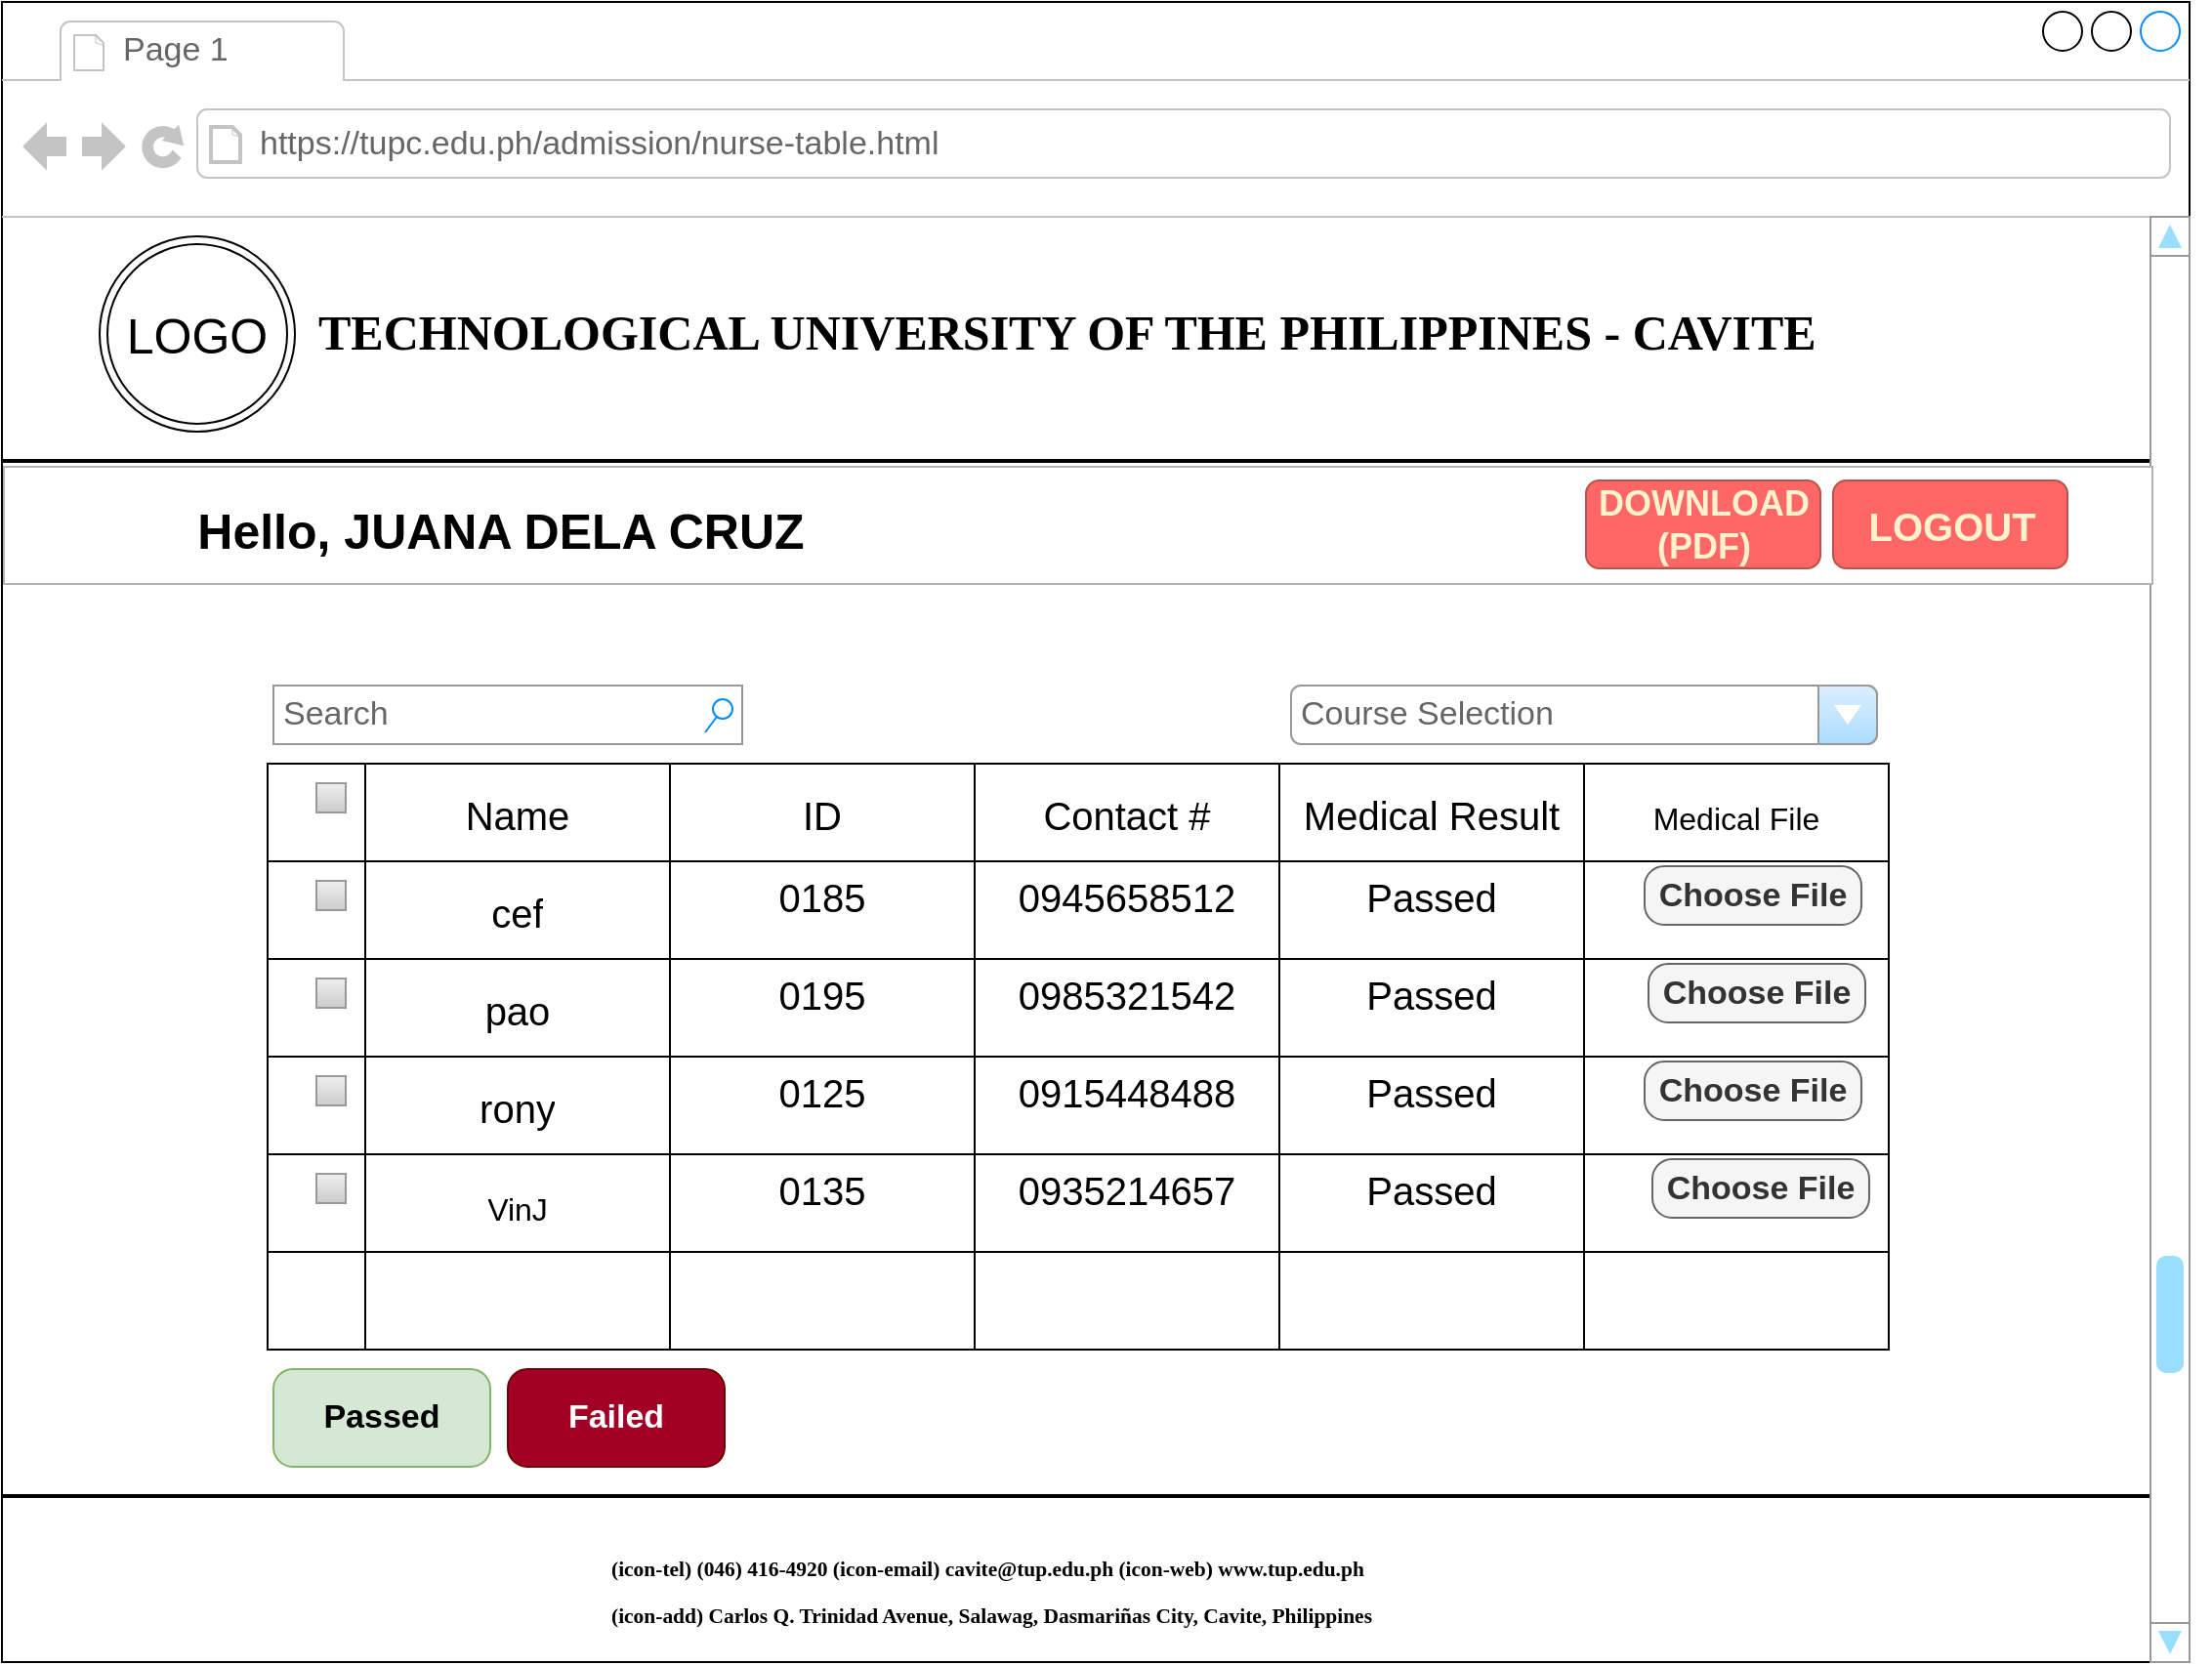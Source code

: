 <mxfile version="15.5.9" type="device"><diagram name="Page-1" id="03018318-947c-dd8e-b7a3-06fadd420f32"><mxGraphModel dx="3683" dy="827" grid="1" gridSize="10" guides="1" tooltips="1" connect="1" arrows="1" fold="1" page="1" pageScale="1" pageWidth="1100" pageHeight="850" background="none" math="0" shadow="0"><root><mxCell id="0"/><mxCell id="1" parent="0"/><mxCell id="MWz2SSnysqnN94QmjQE_-136" value="" style="strokeWidth=1;shadow=0;dashed=0;align=center;html=1;shape=mxgraph.mockup.containers.browserWindow;rSize=0;strokeColor2=#008cff;strokeColor3=#c4c4c4;mainText=,;recursiveResize=0;fontSize=25;spacing=1;" parent="1" vertex="1"><mxGeometry x="-1321" width="1120" height="850" as="geometry"/></mxCell><mxCell id="MWz2SSnysqnN94QmjQE_-137" value="" style="line;strokeWidth=2;html=1;fontSize=25;" parent="MWz2SSnysqnN94QmjQE_-136" vertex="1"><mxGeometry y="760" width="1100" height="10" as="geometry"/></mxCell><mxCell id="MWz2SSnysqnN94QmjQE_-138" value="Page 1" style="strokeWidth=1;shadow=0;dashed=0;align=center;html=1;shape=mxgraph.mockup.containers.anchor;fontSize=17;fontColor=#666666;align=left;" parent="MWz2SSnysqnN94QmjQE_-136" vertex="1"><mxGeometry x="60" y="12" width="110" height="26" as="geometry"/></mxCell><mxCell id="MWz2SSnysqnN94QmjQE_-139" value="https://tupc.edu.ph/admission/nurse-table.html" style="strokeWidth=1;shadow=0;dashed=0;align=center;html=1;shape=mxgraph.mockup.containers.anchor;rSize=0;fontSize=17;fontColor=#666666;align=left;" parent="MWz2SSnysqnN94QmjQE_-136" vertex="1"><mxGeometry x="130" y="60" width="250" height="26" as="geometry"/></mxCell><mxCell id="MWz2SSnysqnN94QmjQE_-140" value="&lt;h1&gt;&lt;b&gt;&lt;font style=&quot;font-size: 25px&quot;&gt;TECHNOLOGICAL UNIVERSITY OF THE PHILIPPINES - CAVITE&lt;/font&gt;&lt;/b&gt;&lt;/h1&gt;" style="text;html=1;points=[];align=left;verticalAlign=top;spacingTop=-4;fontSize=14;fontFamily=Verdana" parent="MWz2SSnysqnN94QmjQE_-136" vertex="1"><mxGeometry x="160" y="130" width="540" height="60" as="geometry"/></mxCell><mxCell id="MWz2SSnysqnN94QmjQE_-141" value="LOGO" style="ellipse;shape=doubleEllipse;whiteSpace=wrap;html=1;fontSize=25;" parent="MWz2SSnysqnN94QmjQE_-136" vertex="1"><mxGeometry x="50" y="120" width="100" height="100" as="geometry"/></mxCell><mxCell id="MWz2SSnysqnN94QmjQE_-142" value="" style="line;strokeWidth=2;html=1;fontSize=25;" parent="MWz2SSnysqnN94QmjQE_-136" vertex="1"><mxGeometry y="230" width="1100" height="10" as="geometry"/></mxCell><mxCell id="MWz2SSnysqnN94QmjQE_-143" value="" style="verticalLabelPosition=bottom;shadow=0;dashed=0;align=center;html=1;verticalAlign=top;strokeWidth=1;shape=mxgraph.mockup.navigation.scrollBar;strokeColor=#999999;barPos=20;fillColor2=#99ddff;strokeColor2=none;direction=north;fontSize=25;" parent="MWz2SSnysqnN94QmjQE_-136" vertex="1"><mxGeometry x="1100" y="110" width="30" height="740" as="geometry"/></mxCell><mxCell id="MWz2SSnysqnN94QmjQE_-144" value="&lt;span style=&quot;font-family: &amp;#34;euphemia&amp;#34; ; font-size: 10.72px ; font-weight: 700&quot;&gt;(icon-tel) (046) 416-4920 (icon-email) cavite@tup.edu.ph (icon-web) www.tup.edu.ph&lt;br&gt;&lt;/span&gt;&lt;span style=&quot;font-family: &amp;#34;euphemia&amp;#34; ; font-size: 10.72px ; font-weight: 700&quot;&gt;(icon-add) Carlos Q. Trinidad Avenue, Salawag, Dasmariñas City, Cavite, Philippines&lt;/span&gt;&lt;span style=&quot;font-family: &amp;#34;euphemia&amp;#34; ; font-size: 10.72px ; font-weight: 700&quot;&gt;&lt;br&gt;&lt;/span&gt;" style="rounded=0;whiteSpace=wrap;html=1;fontSize=20;strokeWidth=1;fillColor=none;align=left;verticalAlign=top;strokeColor=none;" parent="MWz2SSnysqnN94QmjQE_-136" vertex="1"><mxGeometry x="310" y="780" width="480" height="60" as="geometry"/></mxCell><mxCell id="MWz2SSnysqnN94QmjQE_-188" value="Search" style="strokeWidth=1;shadow=0;dashed=0;align=center;html=1;shape=mxgraph.mockup.forms.searchBox;strokeColor=#999999;mainText=;strokeColor2=#008cff;fontColor=#666666;fontSize=17;align=left;spacingLeft=3;rounded=0;fillColor=#FFFFFF;" parent="MWz2SSnysqnN94QmjQE_-136" vertex="1"><mxGeometry x="139" y="350" width="240" height="30" as="geometry"/></mxCell><mxCell id="MWz2SSnysqnN94QmjQE_-189" value="Course Selection" style="strokeWidth=1;shadow=0;dashed=0;align=center;html=1;shape=mxgraph.mockup.forms.comboBox;strokeColor=#999999;fillColor=#ddeeff;align=left;fillColor2=#aaddff;mainText=;fontColor=#666666;fontSize=17;spacingLeft=3;rounded=0;" parent="MWz2SSnysqnN94QmjQE_-136" vertex="1"><mxGeometry x="660" y="350" width="300" height="30" as="geometry"/></mxCell><mxCell id="MWz2SSnysqnN94QmjQE_-192" value="Passed" style="strokeWidth=1;shadow=0;dashed=0;align=center;html=1;shape=mxgraph.mockup.buttons.button;strokeColor=#82b366;mainText=;buttonStyle=round;fontSize=17;fontStyle=1;fillColor=#d5e8d4;whiteSpace=wrap;rounded=0;" parent="MWz2SSnysqnN94QmjQE_-136" vertex="1"><mxGeometry x="139" y="700" width="111" height="50" as="geometry"/></mxCell><mxCell id="MWz2SSnysqnN94QmjQE_-193" value="Failed" style="strokeWidth=1;shadow=0;dashed=0;align=center;html=1;shape=mxgraph.mockup.buttons.button;strokeColor=#6F0000;fontColor=#ffffff;mainText=;buttonStyle=round;fontSize=17;fontStyle=1;fillColor=#a20025;whiteSpace=wrap;rounded=0;" parent="MWz2SSnysqnN94QmjQE_-136" vertex="1"><mxGeometry x="259" y="700" width="111" height="50" as="geometry"/></mxCell><mxCell id="7sZFSnEQCvloOSyBGqn3-1" value="" style="rounded=0;whiteSpace=wrap;html=1;strokeColor=#B3B3B3;" parent="MWz2SSnysqnN94QmjQE_-136" vertex="1"><mxGeometry x="1" y="238" width="1100" height="60" as="geometry"/></mxCell><mxCell id="7sZFSnEQCvloOSyBGqn3-2" value="&lt;b&gt;&lt;font style=&quot;font-size: 25px&quot;&gt;Hello, JUANA DELA CRUZ&lt;/font&gt;&lt;/b&gt;" style="text;html=1;strokeColor=none;fillColor=none;align=center;verticalAlign=middle;whiteSpace=wrap;rounded=0;" parent="MWz2SSnysqnN94QmjQE_-136" vertex="1"><mxGeometry x="38.5" y="245" width="433" height="50" as="geometry"/></mxCell><mxCell id="7sZFSnEQCvloOSyBGqn3-3" value="&lt;b&gt;&lt;font color=&quot;#fff2cc&quot; style=&quot;font-size: 20px&quot;&gt;LOGOUT&lt;/font&gt;&lt;/b&gt;" style="rounded=1;fillColor=#FF6666;align=center;strokeColor=#b85450;html=1;fontSize=12;sketch=0;" parent="MWz2SSnysqnN94QmjQE_-136" vertex="1"><mxGeometry x="937.5" y="245" width="120" height="45" as="geometry"/></mxCell><mxCell id="sp8IKUOcCe6kQtSASdG6-18" value="&lt;font color=&quot;#fff2cc&quot;&gt;&lt;span style=&quot;font-size: 18px&quot;&gt;&lt;b&gt;DOWNLOAD &lt;br&gt;(PDF)&lt;/b&gt;&lt;/span&gt;&lt;/font&gt;" style="rounded=1;fillColor=#FF6666;align=center;strokeColor=#b85450;html=1;fontSize=12;sketch=0;" vertex="1" parent="MWz2SSnysqnN94QmjQE_-136"><mxGeometry x="811" y="245" width="120" height="45" as="geometry"/></mxCell><mxCell id="MWz2SSnysqnN94QmjQE_-145" value="" style="shape=table;html=1;whiteSpace=wrap;startSize=0;container=1;collapsible=0;childLayout=tableLayout;rounded=0;fontSize=20;align=center;verticalAlign=top;spacing=1;direction=west;fillColor=#FFFFFF;strokeColor=#000000;" parent="1" vertex="1"><mxGeometry x="-1185" y="390" width="830" height="300" as="geometry"/></mxCell><mxCell id="MWz2SSnysqnN94QmjQE_-146" value="" style="shape=partialRectangle;html=1;whiteSpace=wrap;collapsible=0;dropTarget=0;pointerEvents=0;fillColor=none;top=0;left=0;bottom=0;right=0;points=[[0,0.5],[1,0.5]];portConstraint=eastwest;rounded=1;fontSize=29;align=center;verticalAlign=top;" parent="MWz2SSnysqnN94QmjQE_-145" vertex="1"><mxGeometry width="830" height="50" as="geometry"/></mxCell><mxCell id="MWz2SSnysqnN94QmjQE_-182" style="shape=partialRectangle;html=1;whiteSpace=wrap;connectable=0;fillColor=none;top=0;left=0;bottom=0;right=0;overflow=hidden;pointerEvents=1;rounded=1;fontSize=29;align=center;verticalAlign=top;" parent="MWz2SSnysqnN94QmjQE_-146" vertex="1"><mxGeometry width="50" height="50" as="geometry"><mxRectangle width="50" height="50" as="alternateBounds"/></mxGeometry></mxCell><mxCell id="MWz2SSnysqnN94QmjQE_-147" value="&lt;font style=&quot;font-size: 20px&quot;&gt;Name&lt;/font&gt;" style="shape=partialRectangle;html=1;whiteSpace=wrap;connectable=0;fillColor=none;top=0;left=0;bottom=0;right=0;overflow=hidden;pointerEvents=1;rounded=1;fontSize=29;align=center;verticalAlign=top;" parent="MWz2SSnysqnN94QmjQE_-146" vertex="1"><mxGeometry x="50" width="156" height="50" as="geometry"><mxRectangle width="156" height="50" as="alternateBounds"/></mxGeometry></mxCell><mxCell id="MWz2SSnysqnN94QmjQE_-148" value="&lt;font style=&quot;font-size: 20px&quot;&gt;ID&lt;/font&gt;" style="shape=partialRectangle;html=1;whiteSpace=wrap;connectable=0;fillColor=none;top=0;left=0;bottom=0;right=0;overflow=hidden;pointerEvents=1;rounded=1;fontSize=29;align=center;verticalAlign=top;" parent="MWz2SSnysqnN94QmjQE_-146" vertex="1"><mxGeometry x="206" width="156" height="50" as="geometry"><mxRectangle width="156" height="50" as="alternateBounds"/></mxGeometry></mxCell><mxCell id="MWz2SSnysqnN94QmjQE_-149" value="&lt;font style=&quot;font-size: 20px&quot;&gt;Contact #&lt;/font&gt;" style="shape=partialRectangle;html=1;whiteSpace=wrap;connectable=0;fillColor=none;top=0;left=0;bottom=0;right=0;overflow=hidden;pointerEvents=1;rounded=1;fontSize=29;align=center;verticalAlign=top;" parent="MWz2SSnysqnN94QmjQE_-146" vertex="1"><mxGeometry x="362" width="156" height="50" as="geometry"><mxRectangle width="156" height="50" as="alternateBounds"/></mxGeometry></mxCell><mxCell id="MWz2SSnysqnN94QmjQE_-170" value="&lt;font style=&quot;font-size: 20px&quot;&gt;Medical Result&lt;/font&gt;" style="shape=partialRectangle;html=1;whiteSpace=wrap;connectable=0;fillColor=none;top=0;left=0;bottom=0;right=0;overflow=hidden;pointerEvents=1;rounded=1;fontSize=29;align=center;verticalAlign=top;" parent="MWz2SSnysqnN94QmjQE_-146" vertex="1"><mxGeometry x="518" width="156" height="50" as="geometry"><mxRectangle width="156" height="50" as="alternateBounds"/></mxGeometry></mxCell><mxCell id="MWz2SSnysqnN94QmjQE_-176" value="&lt;font size=&quot;3&quot;&gt;Medical File&lt;/font&gt;" style="shape=partialRectangle;html=1;whiteSpace=wrap;connectable=0;fillColor=none;top=0;left=0;bottom=0;right=0;overflow=hidden;pointerEvents=1;rounded=1;fontSize=29;align=center;verticalAlign=top;" parent="MWz2SSnysqnN94QmjQE_-146" vertex="1"><mxGeometry x="674" width="156" height="50" as="geometry"><mxRectangle width="156" height="50" as="alternateBounds"/></mxGeometry></mxCell><mxCell id="MWz2SSnysqnN94QmjQE_-150" style="shape=partialRectangle;html=1;whiteSpace=wrap;collapsible=0;dropTarget=0;pointerEvents=0;fillColor=none;top=0;left=0;bottom=0;right=0;points=[[0,0.5],[1,0.5]];portConstraint=eastwest;rounded=1;fontSize=29;align=center;verticalAlign=top;" parent="MWz2SSnysqnN94QmjQE_-145" vertex="1"><mxGeometry y="50" width="830" height="50" as="geometry"/></mxCell><mxCell id="MWz2SSnysqnN94QmjQE_-183" style="shape=partialRectangle;html=1;whiteSpace=wrap;connectable=0;fillColor=none;top=0;left=0;bottom=0;right=0;overflow=hidden;pointerEvents=1;rounded=1;fontSize=29;align=center;verticalAlign=top;" parent="MWz2SSnysqnN94QmjQE_-150" vertex="1"><mxGeometry width="50" height="50" as="geometry"><mxRectangle width="50" height="50" as="alternateBounds"/></mxGeometry></mxCell><mxCell id="MWz2SSnysqnN94QmjQE_-151" value="&lt;font style=&quot;font-size: 20px&quot;&gt;cef&lt;/font&gt;" style="shape=partialRectangle;html=1;whiteSpace=wrap;connectable=0;fillColor=none;top=0;left=0;bottom=0;right=0;overflow=hidden;pointerEvents=1;rounded=1;fontSize=29;align=center;verticalAlign=top;" parent="MWz2SSnysqnN94QmjQE_-150" vertex="1"><mxGeometry x="50" width="156" height="50" as="geometry"><mxRectangle width="156" height="50" as="alternateBounds"/></mxGeometry></mxCell><mxCell id="MWz2SSnysqnN94QmjQE_-152" value="0185" style="shape=partialRectangle;html=1;whiteSpace=wrap;connectable=0;fillColor=none;top=0;left=0;bottom=0;right=0;overflow=hidden;pointerEvents=1;rounded=1;fontSize=20;align=center;verticalAlign=top;" parent="MWz2SSnysqnN94QmjQE_-150" vertex="1"><mxGeometry x="206" width="156" height="50" as="geometry"><mxRectangle width="156" height="50" as="alternateBounds"/></mxGeometry></mxCell><mxCell id="MWz2SSnysqnN94QmjQE_-153" value="0945658512" style="shape=partialRectangle;html=1;whiteSpace=wrap;connectable=0;fillColor=none;top=0;left=0;bottom=0;right=0;overflow=hidden;pointerEvents=1;rounded=1;fontSize=20;align=center;verticalAlign=top;" parent="MWz2SSnysqnN94QmjQE_-150" vertex="1"><mxGeometry x="362" width="156" height="50" as="geometry"><mxRectangle width="156" height="50" as="alternateBounds"/></mxGeometry></mxCell><mxCell id="MWz2SSnysqnN94QmjQE_-171" value="Passed" style="shape=partialRectangle;html=1;whiteSpace=wrap;connectable=0;fillColor=none;top=0;left=0;bottom=0;right=0;overflow=hidden;pointerEvents=1;rounded=1;fontSize=20;align=center;verticalAlign=top;" parent="MWz2SSnysqnN94QmjQE_-150" vertex="1"><mxGeometry x="518" width="156" height="50" as="geometry"><mxRectangle width="156" height="50" as="alternateBounds"/></mxGeometry></mxCell><mxCell id="MWz2SSnysqnN94QmjQE_-177" style="shape=partialRectangle;html=1;whiteSpace=wrap;connectable=0;fillColor=none;top=0;left=0;bottom=0;right=0;overflow=hidden;pointerEvents=1;rounded=1;fontSize=29;align=center;verticalAlign=top;" parent="MWz2SSnysqnN94QmjQE_-150" vertex="1"><mxGeometry x="674" width="156" height="50" as="geometry"><mxRectangle width="156" height="50" as="alternateBounds"/></mxGeometry></mxCell><mxCell id="MWz2SSnysqnN94QmjQE_-154" value="" style="shape=partialRectangle;html=1;whiteSpace=wrap;collapsible=0;dropTarget=0;pointerEvents=0;fillColor=none;top=0;left=0;bottom=0;right=0;points=[[0,0.5],[1,0.5]];portConstraint=eastwest;rounded=1;fontSize=29;align=center;verticalAlign=top;" parent="MWz2SSnysqnN94QmjQE_-145" vertex="1"><mxGeometry y="100" width="830" height="50" as="geometry"/></mxCell><mxCell id="MWz2SSnysqnN94QmjQE_-184" style="shape=partialRectangle;html=1;whiteSpace=wrap;connectable=0;fillColor=none;top=0;left=0;bottom=0;right=0;overflow=hidden;pointerEvents=1;rounded=1;fontSize=29;align=center;verticalAlign=top;" parent="MWz2SSnysqnN94QmjQE_-154" vertex="1"><mxGeometry width="50" height="50" as="geometry"><mxRectangle width="50" height="50" as="alternateBounds"/></mxGeometry></mxCell><mxCell id="MWz2SSnysqnN94QmjQE_-155" value="&lt;font style=&quot;font-size: 20px&quot;&gt;pao&lt;/font&gt;" style="shape=partialRectangle;html=1;whiteSpace=wrap;connectable=0;fillColor=none;top=0;left=0;bottom=0;right=0;overflow=hidden;pointerEvents=1;rounded=1;fontSize=29;align=center;verticalAlign=top;" parent="MWz2SSnysqnN94QmjQE_-154" vertex="1"><mxGeometry x="50" width="156" height="50" as="geometry"><mxRectangle width="156" height="50" as="alternateBounds"/></mxGeometry></mxCell><mxCell id="MWz2SSnysqnN94QmjQE_-156" value="0195" style="shape=partialRectangle;html=1;whiteSpace=wrap;connectable=0;fillColor=none;top=0;left=0;bottom=0;right=0;overflow=hidden;pointerEvents=1;rounded=1;fontSize=20;align=center;verticalAlign=top;" parent="MWz2SSnysqnN94QmjQE_-154" vertex="1"><mxGeometry x="206" width="156" height="50" as="geometry"><mxRectangle width="156" height="50" as="alternateBounds"/></mxGeometry></mxCell><mxCell id="MWz2SSnysqnN94QmjQE_-157" value="0985321542" style="shape=partialRectangle;html=1;whiteSpace=wrap;connectable=0;fillColor=none;top=0;left=0;bottom=0;right=0;overflow=hidden;pointerEvents=1;rounded=1;fontSize=20;align=center;verticalAlign=top;" parent="MWz2SSnysqnN94QmjQE_-154" vertex="1"><mxGeometry x="362" width="156" height="50" as="geometry"><mxRectangle width="156" height="50" as="alternateBounds"/></mxGeometry></mxCell><mxCell id="MWz2SSnysqnN94QmjQE_-172" value="Passed" style="shape=partialRectangle;html=1;whiteSpace=wrap;connectable=0;fillColor=none;top=0;left=0;bottom=0;right=0;overflow=hidden;pointerEvents=1;rounded=1;fontSize=20;align=center;verticalAlign=top;" parent="MWz2SSnysqnN94QmjQE_-154" vertex="1"><mxGeometry x="518" width="156" height="50" as="geometry"><mxRectangle width="156" height="50" as="alternateBounds"/></mxGeometry></mxCell><mxCell id="MWz2SSnysqnN94QmjQE_-178" style="shape=partialRectangle;html=1;whiteSpace=wrap;connectable=0;fillColor=none;top=0;left=0;bottom=0;right=0;overflow=hidden;pointerEvents=1;rounded=1;fontSize=29;align=center;verticalAlign=top;" parent="MWz2SSnysqnN94QmjQE_-154" vertex="1"><mxGeometry x="674" width="156" height="50" as="geometry"><mxRectangle width="156" height="50" as="alternateBounds"/></mxGeometry></mxCell><mxCell id="MWz2SSnysqnN94QmjQE_-158" value="" style="shape=partialRectangle;html=1;whiteSpace=wrap;collapsible=0;dropTarget=0;pointerEvents=0;fillColor=none;top=0;left=0;bottom=0;right=0;points=[[0,0.5],[1,0.5]];portConstraint=eastwest;rounded=1;fontSize=29;align=center;verticalAlign=top;" parent="MWz2SSnysqnN94QmjQE_-145" vertex="1"><mxGeometry y="150" width="830" height="50" as="geometry"/></mxCell><mxCell id="MWz2SSnysqnN94QmjQE_-185" style="shape=partialRectangle;html=1;whiteSpace=wrap;connectable=0;fillColor=none;top=0;left=0;bottom=0;right=0;overflow=hidden;pointerEvents=1;rounded=1;fontSize=29;align=center;verticalAlign=top;" parent="MWz2SSnysqnN94QmjQE_-158" vertex="1"><mxGeometry width="50" height="50" as="geometry"><mxRectangle width="50" height="50" as="alternateBounds"/></mxGeometry></mxCell><mxCell id="MWz2SSnysqnN94QmjQE_-159" value="&lt;font style=&quot;font-size: 20px&quot;&gt;rony&lt;/font&gt;" style="shape=partialRectangle;html=1;whiteSpace=wrap;connectable=0;fillColor=none;top=0;left=0;bottom=0;right=0;overflow=hidden;pointerEvents=1;rounded=1;fontSize=29;align=center;verticalAlign=top;" parent="MWz2SSnysqnN94QmjQE_-158" vertex="1"><mxGeometry x="50" width="156" height="50" as="geometry"><mxRectangle width="156" height="50" as="alternateBounds"/></mxGeometry></mxCell><mxCell id="MWz2SSnysqnN94QmjQE_-160" value="0125" style="shape=partialRectangle;html=1;whiteSpace=wrap;connectable=0;fillColor=none;top=0;left=0;bottom=0;right=0;overflow=hidden;pointerEvents=1;rounded=1;fontSize=20;align=center;verticalAlign=top;" parent="MWz2SSnysqnN94QmjQE_-158" vertex="1"><mxGeometry x="206" width="156" height="50" as="geometry"><mxRectangle width="156" height="50" as="alternateBounds"/></mxGeometry></mxCell><mxCell id="MWz2SSnysqnN94QmjQE_-161" value="0915448488" style="shape=partialRectangle;html=1;whiteSpace=wrap;connectable=0;fillColor=none;top=0;left=0;bottom=0;right=0;overflow=hidden;pointerEvents=1;rounded=1;fontSize=20;align=center;verticalAlign=top;" parent="MWz2SSnysqnN94QmjQE_-158" vertex="1"><mxGeometry x="362" width="156" height="50" as="geometry"><mxRectangle width="156" height="50" as="alternateBounds"/></mxGeometry></mxCell><mxCell id="MWz2SSnysqnN94QmjQE_-173" value="Passed" style="shape=partialRectangle;html=1;whiteSpace=wrap;connectable=0;fillColor=none;top=0;left=0;bottom=0;right=0;overflow=hidden;pointerEvents=1;rounded=1;fontSize=20;align=center;verticalAlign=top;" parent="MWz2SSnysqnN94QmjQE_-158" vertex="1"><mxGeometry x="518" width="156" height="50" as="geometry"><mxRectangle width="156" height="50" as="alternateBounds"/></mxGeometry></mxCell><mxCell id="MWz2SSnysqnN94QmjQE_-179" style="shape=partialRectangle;html=1;whiteSpace=wrap;connectable=0;fillColor=none;top=0;left=0;bottom=0;right=0;overflow=hidden;pointerEvents=1;rounded=1;fontSize=29;align=center;verticalAlign=top;" parent="MWz2SSnysqnN94QmjQE_-158" vertex="1"><mxGeometry x="674" width="156" height="50" as="geometry"><mxRectangle width="156" height="50" as="alternateBounds"/></mxGeometry></mxCell><mxCell id="MWz2SSnysqnN94QmjQE_-162" style="shape=partialRectangle;html=1;whiteSpace=wrap;collapsible=0;dropTarget=0;pointerEvents=0;fillColor=none;top=0;left=0;bottom=0;right=0;points=[[0,0.5],[1,0.5]];portConstraint=eastwest;rounded=1;fontSize=29;align=center;verticalAlign=top;" parent="MWz2SSnysqnN94QmjQE_-145" vertex="1"><mxGeometry y="200" width="830" height="50" as="geometry"/></mxCell><mxCell id="MWz2SSnysqnN94QmjQE_-186" style="shape=partialRectangle;html=1;whiteSpace=wrap;connectable=0;fillColor=none;top=0;left=0;bottom=0;right=0;overflow=hidden;pointerEvents=1;rounded=1;fontSize=29;align=center;verticalAlign=top;" parent="MWz2SSnysqnN94QmjQE_-162" vertex="1"><mxGeometry width="50" height="50" as="geometry"><mxRectangle width="50" height="50" as="alternateBounds"/></mxGeometry></mxCell><mxCell id="MWz2SSnysqnN94QmjQE_-163" value="&lt;font size=&quot;3&quot;&gt;VinJ&lt;/font&gt;" style="shape=partialRectangle;html=1;whiteSpace=wrap;connectable=0;fillColor=none;top=0;left=0;bottom=0;right=0;overflow=hidden;pointerEvents=1;rounded=1;fontSize=29;align=center;verticalAlign=top;" parent="MWz2SSnysqnN94QmjQE_-162" vertex="1"><mxGeometry x="50" width="156" height="50" as="geometry"><mxRectangle width="156" height="50" as="alternateBounds"/></mxGeometry></mxCell><mxCell id="MWz2SSnysqnN94QmjQE_-164" value="0135" style="shape=partialRectangle;html=1;whiteSpace=wrap;connectable=0;fillColor=none;top=0;left=0;bottom=0;right=0;overflow=hidden;pointerEvents=1;rounded=1;fontSize=20;align=center;verticalAlign=top;" parent="MWz2SSnysqnN94QmjQE_-162" vertex="1"><mxGeometry x="206" width="156" height="50" as="geometry"><mxRectangle width="156" height="50" as="alternateBounds"/></mxGeometry></mxCell><mxCell id="MWz2SSnysqnN94QmjQE_-165" value="0935214657" style="shape=partialRectangle;html=1;whiteSpace=wrap;connectable=0;fillColor=none;top=0;left=0;bottom=0;right=0;overflow=hidden;pointerEvents=1;rounded=1;fontSize=20;align=center;verticalAlign=top;" parent="MWz2SSnysqnN94QmjQE_-162" vertex="1"><mxGeometry x="362" width="156" height="50" as="geometry"><mxRectangle width="156" height="50" as="alternateBounds"/></mxGeometry></mxCell><mxCell id="MWz2SSnysqnN94QmjQE_-174" value="Passed" style="shape=partialRectangle;html=1;whiteSpace=wrap;connectable=0;fillColor=none;top=0;left=0;bottom=0;right=0;overflow=hidden;pointerEvents=1;rounded=1;fontSize=20;align=center;verticalAlign=top;" parent="MWz2SSnysqnN94QmjQE_-162" vertex="1"><mxGeometry x="518" width="156" height="50" as="geometry"><mxRectangle width="156" height="50" as="alternateBounds"/></mxGeometry></mxCell><mxCell id="MWz2SSnysqnN94QmjQE_-180" style="shape=partialRectangle;html=1;whiteSpace=wrap;connectable=0;fillColor=none;top=0;left=0;bottom=0;right=0;overflow=hidden;pointerEvents=1;rounded=1;fontSize=29;align=center;verticalAlign=top;" parent="MWz2SSnysqnN94QmjQE_-162" vertex="1"><mxGeometry x="674" width="156" height="50" as="geometry"><mxRectangle width="156" height="50" as="alternateBounds"/></mxGeometry></mxCell><mxCell id="MWz2SSnysqnN94QmjQE_-166" style="shape=partialRectangle;html=1;whiteSpace=wrap;collapsible=0;dropTarget=0;pointerEvents=0;fillColor=none;top=0;left=0;bottom=0;right=0;points=[[0,0.5],[1,0.5]];portConstraint=eastwest;rounded=1;fontSize=29;align=center;verticalAlign=top;" parent="MWz2SSnysqnN94QmjQE_-145" vertex="1"><mxGeometry y="250" width="830" height="50" as="geometry"/></mxCell><mxCell id="MWz2SSnysqnN94QmjQE_-187" style="shape=partialRectangle;html=1;whiteSpace=wrap;connectable=0;fillColor=none;top=0;left=0;bottom=0;right=0;overflow=hidden;pointerEvents=1;rounded=1;fontSize=29;align=center;verticalAlign=top;" parent="MWz2SSnysqnN94QmjQE_-166" vertex="1"><mxGeometry width="50" height="50" as="geometry"><mxRectangle width="50" height="50" as="alternateBounds"/></mxGeometry></mxCell><mxCell id="MWz2SSnysqnN94QmjQE_-167" style="shape=partialRectangle;html=1;whiteSpace=wrap;connectable=0;fillColor=none;top=0;left=0;bottom=0;right=0;overflow=hidden;pointerEvents=1;rounded=1;fontSize=29;align=center;verticalAlign=top;" parent="MWz2SSnysqnN94QmjQE_-166" vertex="1"><mxGeometry x="50" width="156" height="50" as="geometry"><mxRectangle width="156" height="50" as="alternateBounds"/></mxGeometry></mxCell><mxCell id="MWz2SSnysqnN94QmjQE_-168" style="shape=partialRectangle;html=1;whiteSpace=wrap;connectable=0;fillColor=none;top=0;left=0;bottom=0;right=0;overflow=hidden;pointerEvents=1;rounded=1;fontSize=29;align=center;verticalAlign=top;" parent="MWz2SSnysqnN94QmjQE_-166" vertex="1"><mxGeometry x="206" width="156" height="50" as="geometry"><mxRectangle width="156" height="50" as="alternateBounds"/></mxGeometry></mxCell><mxCell id="MWz2SSnysqnN94QmjQE_-169" style="shape=partialRectangle;html=1;whiteSpace=wrap;connectable=0;fillColor=none;top=0;left=0;bottom=0;right=0;overflow=hidden;pointerEvents=1;rounded=1;fontSize=29;align=center;verticalAlign=top;" parent="MWz2SSnysqnN94QmjQE_-166" vertex="1"><mxGeometry x="362" width="156" height="50" as="geometry"><mxRectangle width="156" height="50" as="alternateBounds"/></mxGeometry></mxCell><mxCell id="MWz2SSnysqnN94QmjQE_-175" style="shape=partialRectangle;html=1;whiteSpace=wrap;connectable=0;fillColor=none;top=0;left=0;bottom=0;right=0;overflow=hidden;pointerEvents=1;rounded=1;fontSize=29;align=center;verticalAlign=top;" parent="MWz2SSnysqnN94QmjQE_-166" vertex="1"><mxGeometry x="518" width="156" height="50" as="geometry"><mxRectangle width="156" height="50" as="alternateBounds"/></mxGeometry></mxCell><mxCell id="MWz2SSnysqnN94QmjQE_-181" style="shape=partialRectangle;html=1;whiteSpace=wrap;connectable=0;fillColor=none;top=0;left=0;bottom=0;right=0;overflow=hidden;pointerEvents=1;rounded=1;fontSize=29;align=center;verticalAlign=top;" parent="MWz2SSnysqnN94QmjQE_-166" vertex="1"><mxGeometry x="674" width="156" height="50" as="geometry"><mxRectangle width="156" height="50" as="alternateBounds"/></mxGeometry></mxCell><mxCell id="qCdKfU_xtLqCUATbnBZY-6" value="Choose File" style="strokeWidth=1;shadow=0;dashed=0;align=center;html=1;shape=mxgraph.mockup.buttons.button;strokeColor=#666666;fontColor=#333333;mainText=;buttonStyle=round;fontSize=17;fontStyle=1;fillColor=#f5f5f5;whiteSpace=wrap;rounded=0;" parent="1" vertex="1"><mxGeometry x="-480" y="442.5" width="111" height="30" as="geometry"/></mxCell><mxCell id="qCdKfU_xtLqCUATbnBZY-7" value="Choose File" style="strokeWidth=1;shadow=0;dashed=0;align=center;html=1;shape=mxgraph.mockup.buttons.button;strokeColor=#666666;fontColor=#333333;mainText=;buttonStyle=round;fontSize=17;fontStyle=1;fillColor=#f5f5f5;whiteSpace=wrap;rounded=0;" parent="1" vertex="1"><mxGeometry x="-478" y="492.5" width="111" height="30" as="geometry"/></mxCell><mxCell id="qCdKfU_xtLqCUATbnBZY-8" value="Choose File" style="strokeWidth=1;shadow=0;dashed=0;align=center;html=1;shape=mxgraph.mockup.buttons.button;strokeColor=#666666;fontColor=#333333;mainText=;buttonStyle=round;fontSize=17;fontStyle=1;fillColor=#f5f5f5;whiteSpace=wrap;rounded=0;" parent="1" vertex="1"><mxGeometry x="-480" y="542.5" width="111" height="30" as="geometry"/></mxCell><mxCell id="qCdKfU_xtLqCUATbnBZY-9" value="Choose File" style="strokeWidth=1;shadow=0;dashed=0;align=center;html=1;shape=mxgraph.mockup.buttons.button;strokeColor=#666666;fontColor=#333333;mainText=;buttonStyle=round;fontSize=17;fontStyle=1;fillColor=#f5f5f5;whiteSpace=wrap;rounded=0;" parent="1" vertex="1"><mxGeometry x="-476" y="592.5" width="111" height="30" as="geometry"/></mxCell><mxCell id="MWz2SSnysqnN94QmjQE_-197" value="" style="strokeWidth=1;shadow=0;dashed=0;align=center;html=1;shape=mxgraph.mockup.forms.rrect;rSize=0;fillColor=#eeeeee;strokeColor=#999999;gradientColor=#cccccc;align=left;spacingLeft=4;fontSize=17;fontColor=#666666;labelPosition=right;rounded=0;" parent="1" vertex="1"><mxGeometry x="-1160" y="400" width="15" height="15" as="geometry"/></mxCell><mxCell id="MWz2SSnysqnN94QmjQE_-198" value="" style="strokeWidth=1;shadow=0;dashed=0;align=center;html=1;shape=mxgraph.mockup.forms.rrect;rSize=0;fillColor=#eeeeee;strokeColor=#999999;gradientColor=#cccccc;align=left;spacingLeft=4;fontSize=17;fontColor=#666666;labelPosition=right;rounded=0;" parent="1" vertex="1"><mxGeometry x="-1160" y="450" width="15" height="15" as="geometry"/></mxCell><mxCell id="MWz2SSnysqnN94QmjQE_-199" value="" style="strokeWidth=1;shadow=0;dashed=0;align=center;html=1;shape=mxgraph.mockup.forms.rrect;rSize=0;fillColor=#eeeeee;strokeColor=#999999;gradientColor=#cccccc;align=left;spacingLeft=4;fontSize=17;fontColor=#666666;labelPosition=right;rounded=0;" parent="1" vertex="1"><mxGeometry x="-1160" y="500" width="15" height="15" as="geometry"/></mxCell><mxCell id="MWz2SSnysqnN94QmjQE_-200" value="" style="strokeWidth=1;shadow=0;dashed=0;align=center;html=1;shape=mxgraph.mockup.forms.rrect;rSize=0;fillColor=#eeeeee;strokeColor=#999999;gradientColor=#cccccc;align=left;spacingLeft=4;fontSize=17;fontColor=#666666;labelPosition=right;rounded=0;" parent="1" vertex="1"><mxGeometry x="-1160" y="600" width="15" height="15" as="geometry"/></mxCell><mxCell id="MWz2SSnysqnN94QmjQE_-201" value="" style="strokeWidth=1;shadow=0;dashed=0;align=center;html=1;shape=mxgraph.mockup.forms.rrect;rSize=0;fillColor=#eeeeee;strokeColor=#999999;gradientColor=#cccccc;align=left;spacingLeft=4;fontSize=17;fontColor=#666666;labelPosition=right;rounded=0;" parent="1" vertex="1"><mxGeometry x="-1160" y="550" width="15" height="15" as="geometry"/></mxCell></root></mxGraphModel></diagram></mxfile>